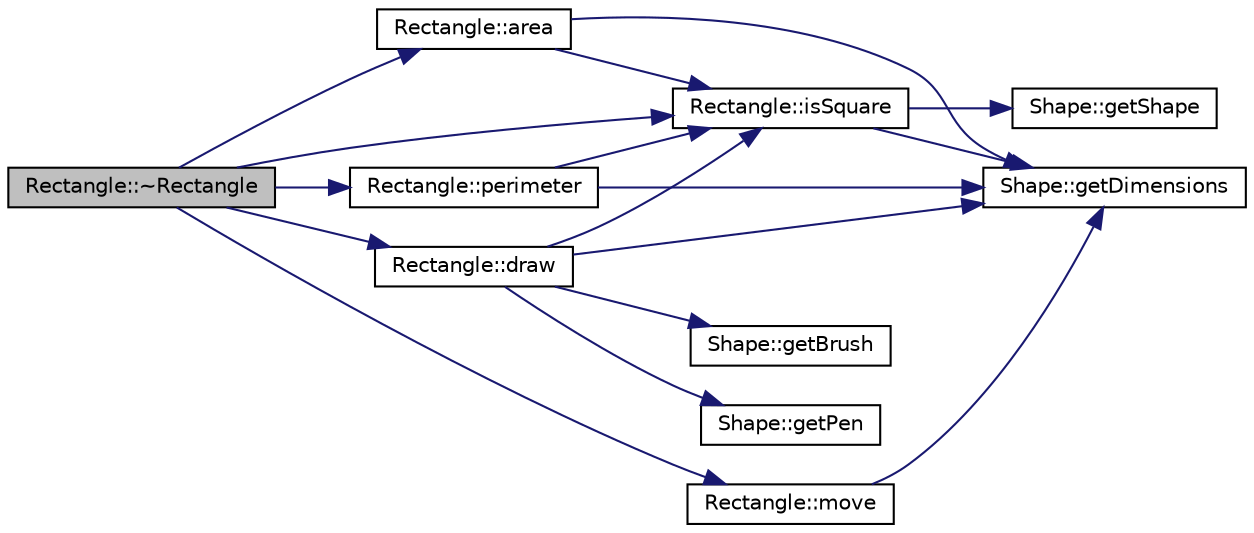 digraph "Rectangle::~Rectangle"
{
  edge [fontname="Helvetica",fontsize="10",labelfontname="Helvetica",labelfontsize="10"];
  node [fontname="Helvetica",fontsize="10",shape=record];
  rankdir="LR";
  Node1 [label="Rectangle::~Rectangle",height=0.2,width=0.4,color="black", fillcolor="grey75", style="filled", fontcolor="black"];
  Node1 -> Node2 [color="midnightblue",fontsize="10",style="solid",fontname="Helvetica"];
  Node2 [label="Rectangle::isSquare",height=0.2,width=0.4,color="black", fillcolor="white", style="filled",URL="$classRectangle.html#a58c892d7b46615ac694d7041b0dfc2e3",tooltip="Method isSquare: Class Rectangle  This method will check if a rectangle is also a square..."];
  Node2 -> Node3 [color="midnightblue",fontsize="10",style="solid",fontname="Helvetica"];
  Node3 [label="Shape::getDimensions",height=0.2,width=0.4,color="black", fillcolor="white", style="filled",URL="$classShape.html#a6ab7f82dd146b522b981fd5b5451f3dd",tooltip="Method getDimensions: Class Shape  This method will return the vector of ints which stores the dimens..."];
  Node2 -> Node4 [color="midnightblue",fontsize="10",style="solid",fontname="Helvetica"];
  Node4 [label="Shape::getShape",height=0.2,width=0.4,color="black", fillcolor="white", style="filled",URL="$classShape.html#a558bed85fed8077108f17fe4c7ce38aa",tooltip="Method getShape: Class Shape  This method will return the ShapeType of the calling shape..."];
  Node1 -> Node5 [color="midnightblue",fontsize="10",style="solid",fontname="Helvetica"];
  Node5 [label="Rectangle::draw",height=0.2,width=0.4,color="black", fillcolor="white", style="filled",URL="$classRectangle.html#ab29376c2eef482411eeb94721bf8b8e4",tooltip="Method draw: Class Rectangle  This method will draw a Rectangle on the canvas. Returns nothing..."];
  Node5 -> Node6 [color="midnightblue",fontsize="10",style="solid",fontname="Helvetica"];
  Node6 [label="Shape::getPen",height=0.2,width=0.4,color="black", fillcolor="white", style="filled",URL="$classShape.html#ab3420c1972e190923410abcc36a1db78",tooltip="Method getPen: Class Shape  This method will return the QPen address of the calling shape..."];
  Node5 -> Node7 [color="midnightblue",fontsize="10",style="solid",fontname="Helvetica"];
  Node7 [label="Shape::getBrush",height=0.2,width=0.4,color="black", fillcolor="white", style="filled",URL="$classShape.html#a4fff90728217432c4510dbcdbf3cd9e6",tooltip="Method getBrush: Class Shape  This method will return the QBrush address of the calling shape..."];
  Node5 -> Node2 [color="midnightblue",fontsize="10",style="solid",fontname="Helvetica"];
  Node5 -> Node3 [color="midnightblue",fontsize="10",style="solid",fontname="Helvetica"];
  Node1 -> Node8 [color="midnightblue",fontsize="10",style="solid",fontname="Helvetica"];
  Node8 [label="Rectangle::move",height=0.2,width=0.4,color="black", fillcolor="white", style="filled",URL="$classRectangle.html#ae06cf397b0d56127816836f6f9f63253",tooltip="Method move: Class Rectangle  This method will move a Rectangle on the canvas. Returns nothing..."];
  Node8 -> Node3 [color="midnightblue",fontsize="10",style="solid",fontname="Helvetica"];
  Node1 -> Node9 [color="midnightblue",fontsize="10",style="solid",fontname="Helvetica"];
  Node9 [label="Rectangle::perimeter",height=0.2,width=0.4,color="black", fillcolor="white", style="filled",URL="$classRectangle.html#a780c7f267cdd4bc530722ec539482b91",tooltip="Method perimeter: Class Rectangle  This virtual method will calculate the perimeter of a Rectangle..."];
  Node9 -> Node2 [color="midnightblue",fontsize="10",style="solid",fontname="Helvetica"];
  Node9 -> Node3 [color="midnightblue",fontsize="10",style="solid",fontname="Helvetica"];
  Node1 -> Node10 [color="midnightblue",fontsize="10",style="solid",fontname="Helvetica"];
  Node10 [label="Rectangle::area",height=0.2,width=0.4,color="black", fillcolor="white", style="filled",URL="$classRectangle.html#aa1ec8bdef1152a1010c9e6de5c58c28b",tooltip="Method area: Class Rectangle  This virtual method will calculate the area of a Rectangle, which multiplies the width by the height.  PRE-CONDITIONS <none> "];
  Node10 -> Node2 [color="midnightblue",fontsize="10",style="solid",fontname="Helvetica"];
  Node10 -> Node3 [color="midnightblue",fontsize="10",style="solid",fontname="Helvetica"];
}
